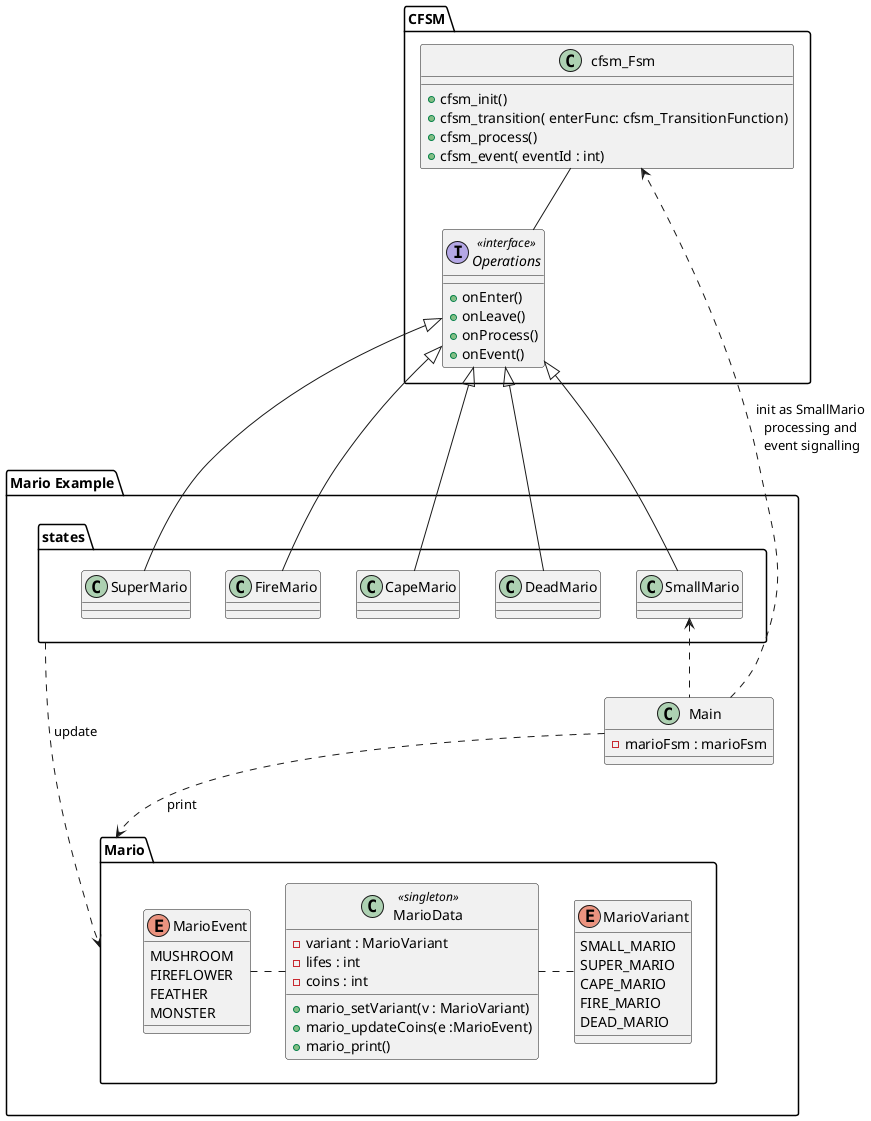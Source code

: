 @startuml State Pattern

package "Mario Example" {

    class Main {
        - marioFsm : marioFsm
    }


    package states {
        class SuperMario
        class FireMario
        class CapeMario
        class DeadMario
        class SmallMario
    }

    package Mario {
        enum MarioVariant {
            SMALL_MARIO
            SUPER_MARIO
            CAPE_MARIO
            FIRE_MARIO
            DEAD_MARIO
        }

        enum MarioEvent {
            MUSHROOM
            FIREFLOWER
            FEATHER 
            MONSTER   
        }
        class MarioData  <<singleton>> {
            - variant : MarioVariant
            - lifes : int
            - coins : int
            + mario_setVariant(v : MarioVariant)
            + mario_updateCoins(e :MarioEvent)
            + mario_print()
        }
    }
}

package "CFSM" {
    class cfsm_Fsm  {
        +cfsm_init()
        +cfsm_transition( enterFunc: cfsm_TransitionFunction)
        +cfsm_process()
        +cfsm_event( eventId : int)
    }

    interface Operations <<interface>> {
        +onEnter()
        +onLeave()
        +onProcess()
        +onEvent()
    }
}

cfsm_Fsm --  Operations
SuperMario -u-|> Operations
CapeMario  -u-|> Operations
FireMario  -u-|> Operations
DeadMario  -u-|> Operations
SmallMario -u-|> Operations

states .> Mario : update 

SmallMario <.. Main  
Main .> cfsm_Fsm : init as SmallMario\nprocessing and\n event signalling 

MarioVariant .l. MarioData
MarioEvent .r. MarioData
Main ..> Mario : print

@enduml